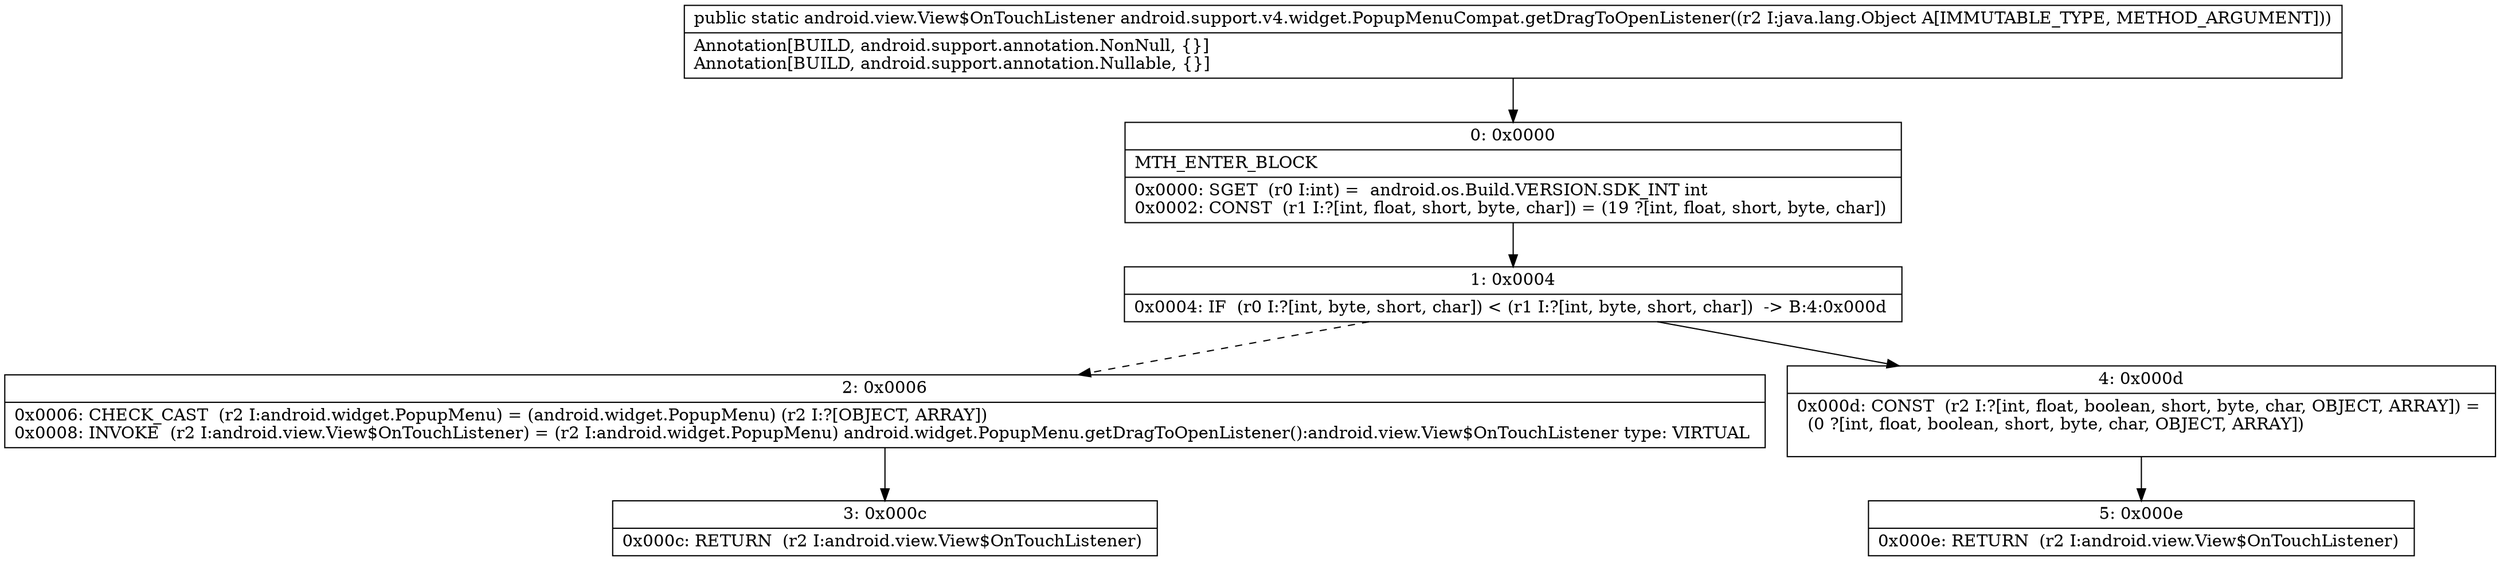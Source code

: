 digraph "CFG forandroid.support.v4.widget.PopupMenuCompat.getDragToOpenListener(Ljava\/lang\/Object;)Landroid\/view\/View$OnTouchListener;" {
Node_0 [shape=record,label="{0\:\ 0x0000|MTH_ENTER_BLOCK\l|0x0000: SGET  (r0 I:int) =  android.os.Build.VERSION.SDK_INT int \l0x0002: CONST  (r1 I:?[int, float, short, byte, char]) = (19 ?[int, float, short, byte, char]) \l}"];
Node_1 [shape=record,label="{1\:\ 0x0004|0x0004: IF  (r0 I:?[int, byte, short, char]) \< (r1 I:?[int, byte, short, char])  \-\> B:4:0x000d \l}"];
Node_2 [shape=record,label="{2\:\ 0x0006|0x0006: CHECK_CAST  (r2 I:android.widget.PopupMenu) = (android.widget.PopupMenu) (r2 I:?[OBJECT, ARRAY]) \l0x0008: INVOKE  (r2 I:android.view.View$OnTouchListener) = (r2 I:android.widget.PopupMenu) android.widget.PopupMenu.getDragToOpenListener():android.view.View$OnTouchListener type: VIRTUAL \l}"];
Node_3 [shape=record,label="{3\:\ 0x000c|0x000c: RETURN  (r2 I:android.view.View$OnTouchListener) \l}"];
Node_4 [shape=record,label="{4\:\ 0x000d|0x000d: CONST  (r2 I:?[int, float, boolean, short, byte, char, OBJECT, ARRAY]) = \l  (0 ?[int, float, boolean, short, byte, char, OBJECT, ARRAY])\l \l}"];
Node_5 [shape=record,label="{5\:\ 0x000e|0x000e: RETURN  (r2 I:android.view.View$OnTouchListener) \l}"];
MethodNode[shape=record,label="{public static android.view.View$OnTouchListener android.support.v4.widget.PopupMenuCompat.getDragToOpenListener((r2 I:java.lang.Object A[IMMUTABLE_TYPE, METHOD_ARGUMENT]))  | Annotation[BUILD, android.support.annotation.NonNull, \{\}]\lAnnotation[BUILD, android.support.annotation.Nullable, \{\}]\l}"];
MethodNode -> Node_0;
Node_0 -> Node_1;
Node_1 -> Node_2[style=dashed];
Node_1 -> Node_4;
Node_2 -> Node_3;
Node_4 -> Node_5;
}

